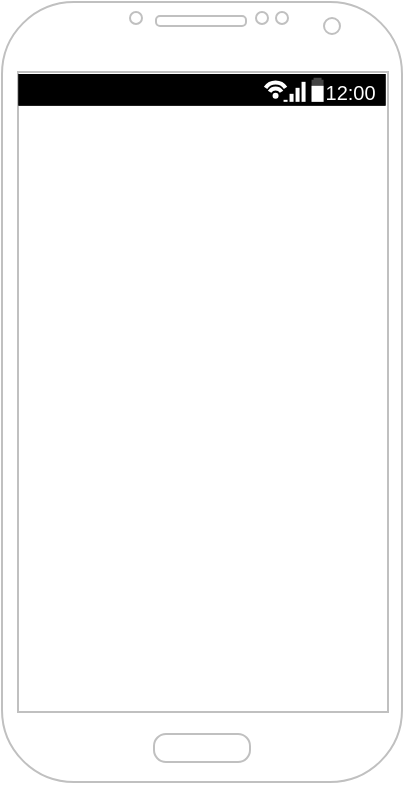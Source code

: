 <mxfile version="21.1.8" type="github">
  <diagram name="Page-1" id="tJ-EXyethJ9jSLFZDshS">
    <mxGraphModel dx="1354" dy="1417" grid="0" gridSize="10" guides="1" tooltips="1" connect="1" arrows="1" fold="1" page="0" pageScale="1" pageWidth="850" pageHeight="1100" math="0" shadow="0">
      <root>
        <mxCell id="0" />
        <mxCell id="1" parent="0" />
        <mxCell id="1UqsaTppo-crhsZXXdbq-1" value="" style="verticalLabelPosition=bottom;verticalAlign=top;html=1;shadow=0;dashed=0;strokeWidth=1;shape=mxgraph.android.phone2;strokeColor=#c0c0c0;" vertex="1" parent="1">
          <mxGeometry x="-153" y="-429" width="200" height="390" as="geometry" />
        </mxCell>
        <mxCell id="1UqsaTppo-crhsZXXdbq-2" value="" style="strokeWidth=1;html=1;shadow=0;dashed=0;shape=mxgraph.android.statusBar;align=center;fillColor=#000000;strokeColor=#ffffff;fontColor=#ffffff;fontSize=10;sketch=0;" vertex="1" parent="1">
          <mxGeometry x="-144.79" y="-393" width="183.57" height="15.825" as="geometry" />
        </mxCell>
      </root>
    </mxGraphModel>
  </diagram>
</mxfile>

